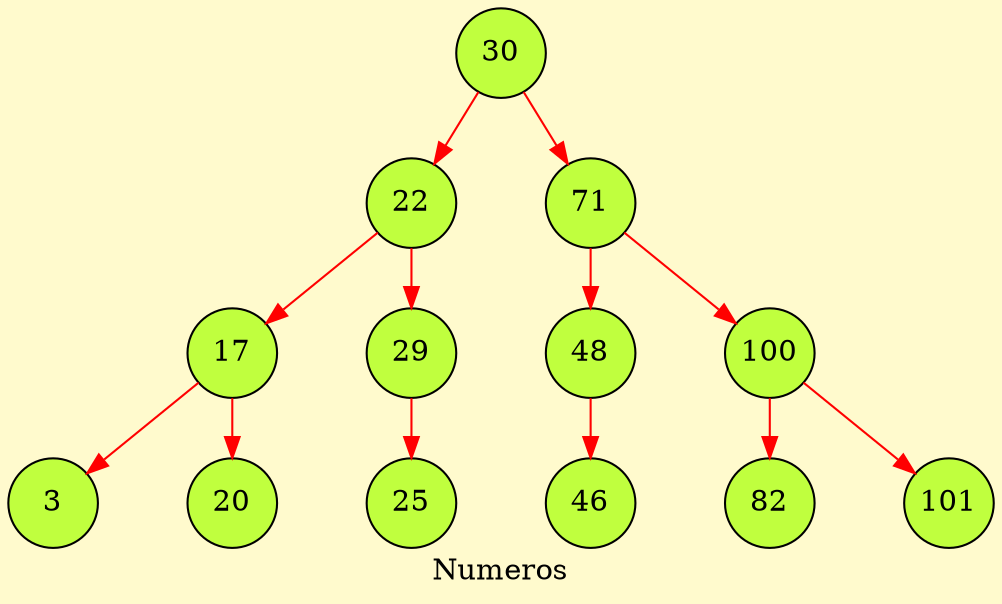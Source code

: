digraph AVL {
	rankdir=L;
	 nodesep = 0.6;
	 ranksep =0.4; node [shape = circle,width = 0.4,height=0.6,style=filled, fillcolor=olivedrab1,fixedsize=true];
	graph[bgcolor = lemonchiffon1, label="Numeros"];
	edge [color=red];
	"30" [label="30"];
	"22" [label="22"];
	"17" [label="17"];
	"3" [label="3"];
	
"17" -> "3";
	"20" [label="20"];
	
"17" -> "20";
	
"22" -> "17";
	"29" [label="29"];
	"25" [label="25"];
	
"29" -> "25";
	
"22" -> "29";
	
"30" -> "22";
	"71" [label="71"];
	"48" [label="48"];
	"46" [label="46"];
	
"48" -> "46";
	
"71" -> "48";
	"100" [label="100"];
	"82" [label="82"];
	
"100" -> "82";
	"101" [label="101"];
	
"100" -> "101";
	
"71" -> "100";
	
"30" -> "71";
	
}